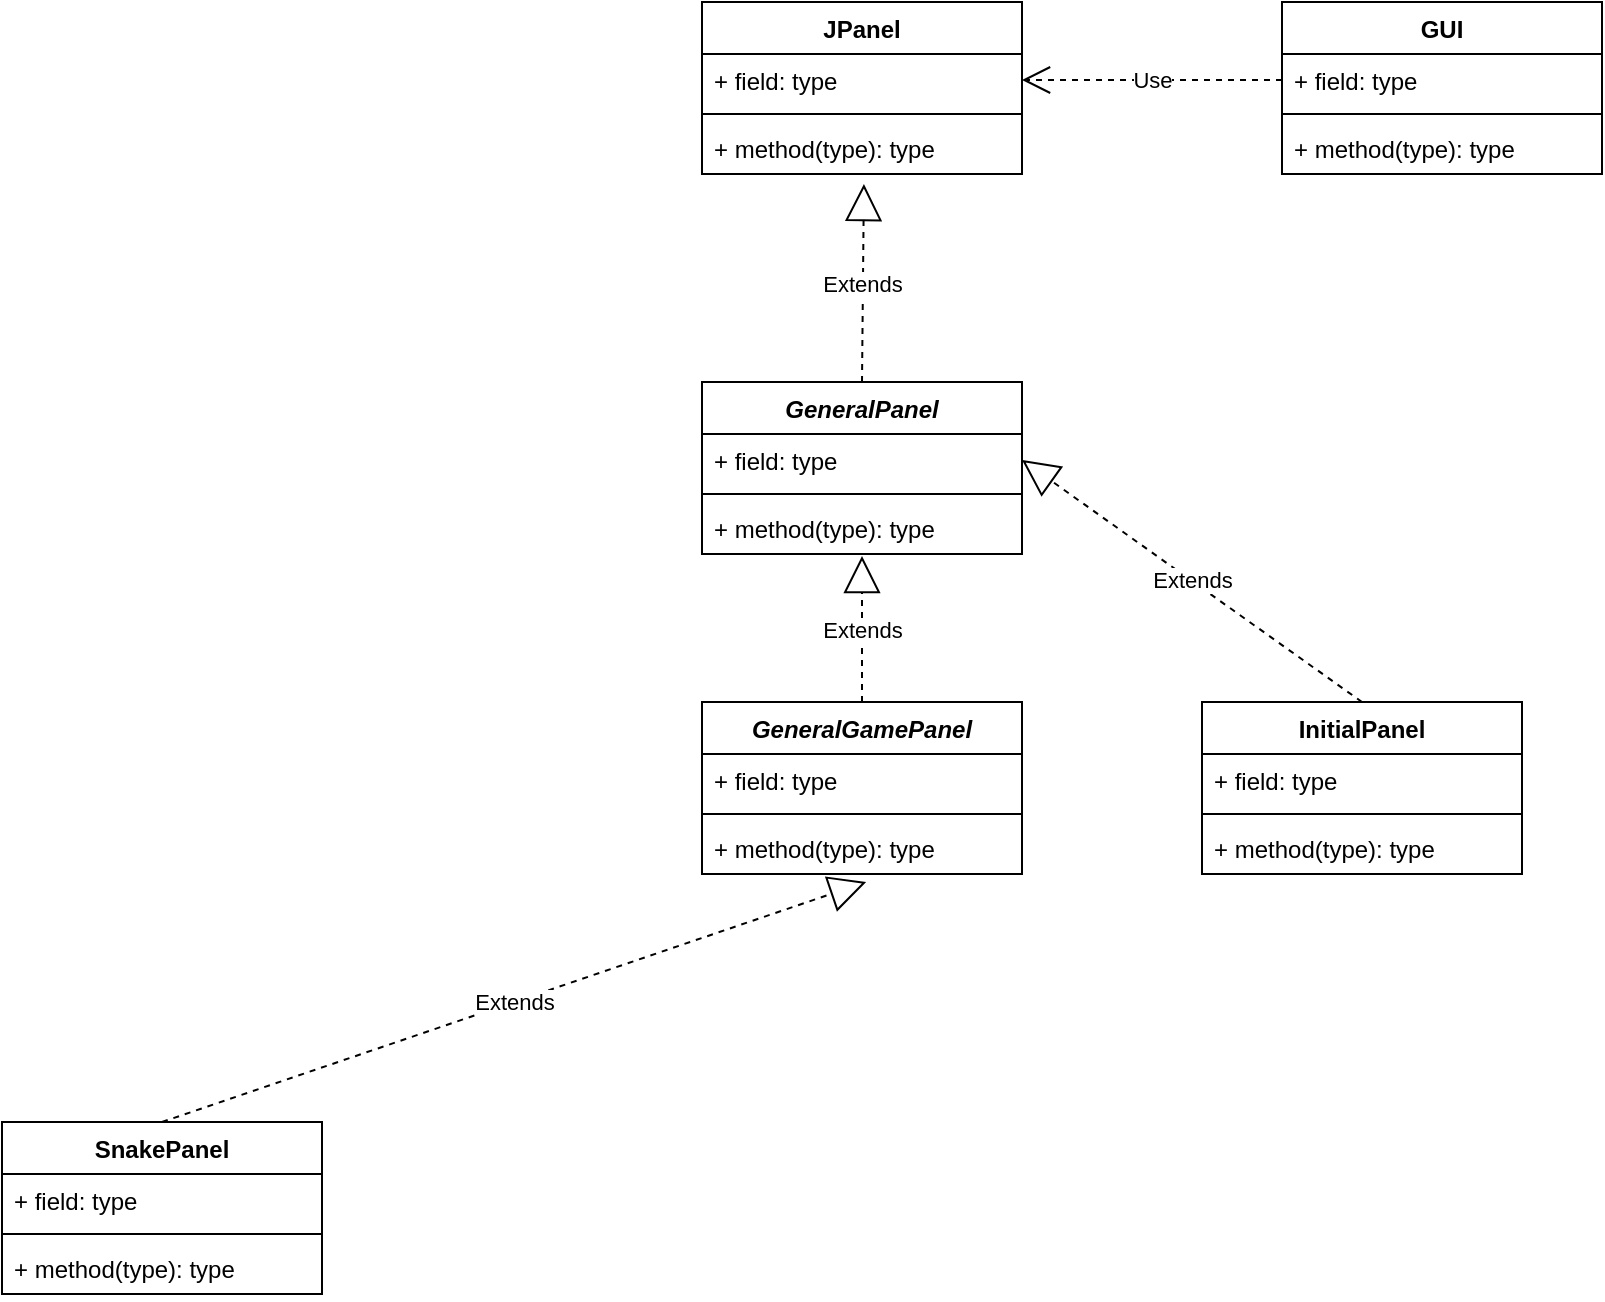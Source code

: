 <mxfile version="16.6.7" type="device"><diagram id="C5RBs43oDa-KdzZeNtuy" name="Page-1"><mxGraphModel dx="2249" dy="1923" grid="1" gridSize="10" guides="1" tooltips="1" connect="1" arrows="1" fold="1" page="1" pageScale="1" pageWidth="827" pageHeight="1169" math="0" shadow="0"><root><mxCell id="WIyWlLk6GJQsqaUBKTNV-0"/><mxCell id="WIyWlLk6GJQsqaUBKTNV-1" parent="WIyWlLk6GJQsqaUBKTNV-0"/><mxCell id="3GEESYKeOYTT3Odo7oRk-10" value="JPanel" style="swimlane;fontStyle=1;align=center;verticalAlign=top;childLayout=stackLayout;horizontal=1;startSize=26;horizontalStack=0;resizeParent=1;resizeParentMax=0;resizeLast=0;collapsible=1;marginBottom=0;" vertex="1" parent="WIyWlLk6GJQsqaUBKTNV-1"><mxGeometry x="30" y="-130" width="160" height="86" as="geometry"/></mxCell><mxCell id="3GEESYKeOYTT3Odo7oRk-11" value="+ field: type" style="text;strokeColor=none;fillColor=none;align=left;verticalAlign=top;spacingLeft=4;spacingRight=4;overflow=hidden;rotatable=0;points=[[0,0.5],[1,0.5]];portConstraint=eastwest;" vertex="1" parent="3GEESYKeOYTT3Odo7oRk-10"><mxGeometry y="26" width="160" height="26" as="geometry"/></mxCell><mxCell id="3GEESYKeOYTT3Odo7oRk-12" value="" style="line;strokeWidth=1;fillColor=none;align=left;verticalAlign=middle;spacingTop=-1;spacingLeft=3;spacingRight=3;rotatable=0;labelPosition=right;points=[];portConstraint=eastwest;" vertex="1" parent="3GEESYKeOYTT3Odo7oRk-10"><mxGeometry y="52" width="160" height="8" as="geometry"/></mxCell><mxCell id="3GEESYKeOYTT3Odo7oRk-13" value="+ method(type): type" style="text;strokeColor=none;fillColor=none;align=left;verticalAlign=top;spacingLeft=4;spacingRight=4;overflow=hidden;rotatable=0;points=[[0,0.5],[1,0.5]];portConstraint=eastwest;" vertex="1" parent="3GEESYKeOYTT3Odo7oRk-10"><mxGeometry y="60" width="160" height="26" as="geometry"/></mxCell><mxCell id="3GEESYKeOYTT3Odo7oRk-14" value="GUI" style="swimlane;fontStyle=1;align=center;verticalAlign=top;childLayout=stackLayout;horizontal=1;startSize=26;horizontalStack=0;resizeParent=1;resizeParentMax=0;resizeLast=0;collapsible=1;marginBottom=0;" vertex="1" parent="WIyWlLk6GJQsqaUBKTNV-1"><mxGeometry x="320" y="-130" width="160" height="86" as="geometry"/></mxCell><mxCell id="3GEESYKeOYTT3Odo7oRk-15" value="+ field: type" style="text;strokeColor=none;fillColor=none;align=left;verticalAlign=top;spacingLeft=4;spacingRight=4;overflow=hidden;rotatable=0;points=[[0,0.5],[1,0.5]];portConstraint=eastwest;" vertex="1" parent="3GEESYKeOYTT3Odo7oRk-14"><mxGeometry y="26" width="160" height="26" as="geometry"/></mxCell><mxCell id="3GEESYKeOYTT3Odo7oRk-16" value="" style="line;strokeWidth=1;fillColor=none;align=left;verticalAlign=middle;spacingTop=-1;spacingLeft=3;spacingRight=3;rotatable=0;labelPosition=right;points=[];portConstraint=eastwest;" vertex="1" parent="3GEESYKeOYTT3Odo7oRk-14"><mxGeometry y="52" width="160" height="8" as="geometry"/></mxCell><mxCell id="3GEESYKeOYTT3Odo7oRk-17" value="+ method(type): type" style="text;strokeColor=none;fillColor=none;align=left;verticalAlign=top;spacingLeft=4;spacingRight=4;overflow=hidden;rotatable=0;points=[[0,0.5],[1,0.5]];portConstraint=eastwest;" vertex="1" parent="3GEESYKeOYTT3Odo7oRk-14"><mxGeometry y="60" width="160" height="26" as="geometry"/></mxCell><mxCell id="3GEESYKeOYTT3Odo7oRk-24" value="SnakePanel" style="swimlane;fontStyle=1;align=center;verticalAlign=top;childLayout=stackLayout;horizontal=1;startSize=26;horizontalStack=0;resizeParent=1;resizeParentMax=0;resizeLast=0;collapsible=1;marginBottom=0;" vertex="1" parent="WIyWlLk6GJQsqaUBKTNV-1"><mxGeometry x="-320" y="430" width="160" height="86" as="geometry"/></mxCell><mxCell id="3GEESYKeOYTT3Odo7oRk-25" value="+ field: type" style="text;strokeColor=none;fillColor=none;align=left;verticalAlign=top;spacingLeft=4;spacingRight=4;overflow=hidden;rotatable=0;points=[[0,0.5],[1,0.5]];portConstraint=eastwest;" vertex="1" parent="3GEESYKeOYTT3Odo7oRk-24"><mxGeometry y="26" width="160" height="26" as="geometry"/></mxCell><mxCell id="3GEESYKeOYTT3Odo7oRk-26" value="" style="line;strokeWidth=1;fillColor=none;align=left;verticalAlign=middle;spacingTop=-1;spacingLeft=3;spacingRight=3;rotatable=0;labelPosition=right;points=[];portConstraint=eastwest;" vertex="1" parent="3GEESYKeOYTT3Odo7oRk-24"><mxGeometry y="52" width="160" height="8" as="geometry"/></mxCell><mxCell id="3GEESYKeOYTT3Odo7oRk-27" value="+ method(type): type" style="text;strokeColor=none;fillColor=none;align=left;verticalAlign=top;spacingLeft=4;spacingRight=4;overflow=hidden;rotatable=0;points=[[0,0.5],[1,0.5]];portConstraint=eastwest;" vertex="1" parent="3GEESYKeOYTT3Odo7oRk-24"><mxGeometry y="60" width="160" height="26" as="geometry"/></mxCell><mxCell id="3GEESYKeOYTT3Odo7oRk-28" value="GeneralPanel" style="swimlane;fontStyle=3;align=center;verticalAlign=top;childLayout=stackLayout;horizontal=1;startSize=26;horizontalStack=0;resizeParent=1;resizeParentMax=0;resizeLast=0;collapsible=1;marginBottom=0;" vertex="1" parent="WIyWlLk6GJQsqaUBKTNV-1"><mxGeometry x="30" y="60" width="160" height="86" as="geometry"/></mxCell><mxCell id="3GEESYKeOYTT3Odo7oRk-29" value="+ field: type" style="text;strokeColor=none;fillColor=none;align=left;verticalAlign=top;spacingLeft=4;spacingRight=4;overflow=hidden;rotatable=0;points=[[0,0.5],[1,0.5]];portConstraint=eastwest;" vertex="1" parent="3GEESYKeOYTT3Odo7oRk-28"><mxGeometry y="26" width="160" height="26" as="geometry"/></mxCell><mxCell id="3GEESYKeOYTT3Odo7oRk-30" value="" style="line;strokeWidth=1;fillColor=none;align=left;verticalAlign=middle;spacingTop=-1;spacingLeft=3;spacingRight=3;rotatable=0;labelPosition=right;points=[];portConstraint=eastwest;" vertex="1" parent="3GEESYKeOYTT3Odo7oRk-28"><mxGeometry y="52" width="160" height="8" as="geometry"/></mxCell><mxCell id="3GEESYKeOYTT3Odo7oRk-31" value="+ method(type): type" style="text;strokeColor=none;fillColor=none;align=left;verticalAlign=top;spacingLeft=4;spacingRight=4;overflow=hidden;rotatable=0;points=[[0,0.5],[1,0.5]];portConstraint=eastwest;" vertex="1" parent="3GEESYKeOYTT3Odo7oRk-28"><mxGeometry y="60" width="160" height="26" as="geometry"/></mxCell><mxCell id="3GEESYKeOYTT3Odo7oRk-32" value="InitialPanel" style="swimlane;fontStyle=1;align=center;verticalAlign=top;childLayout=stackLayout;horizontal=1;startSize=26;horizontalStack=0;resizeParent=1;resizeParentMax=0;resizeLast=0;collapsible=1;marginBottom=0;" vertex="1" parent="WIyWlLk6GJQsqaUBKTNV-1"><mxGeometry x="280" y="220" width="160" height="86" as="geometry"/></mxCell><mxCell id="3GEESYKeOYTT3Odo7oRk-33" value="+ field: type" style="text;strokeColor=none;fillColor=none;align=left;verticalAlign=top;spacingLeft=4;spacingRight=4;overflow=hidden;rotatable=0;points=[[0,0.5],[1,0.5]];portConstraint=eastwest;" vertex="1" parent="3GEESYKeOYTT3Odo7oRk-32"><mxGeometry y="26" width="160" height="26" as="geometry"/></mxCell><mxCell id="3GEESYKeOYTT3Odo7oRk-34" value="" style="line;strokeWidth=1;fillColor=none;align=left;verticalAlign=middle;spacingTop=-1;spacingLeft=3;spacingRight=3;rotatable=0;labelPosition=right;points=[];portConstraint=eastwest;" vertex="1" parent="3GEESYKeOYTT3Odo7oRk-32"><mxGeometry y="52" width="160" height="8" as="geometry"/></mxCell><mxCell id="3GEESYKeOYTT3Odo7oRk-35" value="+ method(type): type" style="text;strokeColor=none;fillColor=none;align=left;verticalAlign=top;spacingLeft=4;spacingRight=4;overflow=hidden;rotatable=0;points=[[0,0.5],[1,0.5]];portConstraint=eastwest;" vertex="1" parent="3GEESYKeOYTT3Odo7oRk-32"><mxGeometry y="60" width="160" height="26" as="geometry"/></mxCell><mxCell id="3GEESYKeOYTT3Odo7oRk-36" value="GeneralGamePanel" style="swimlane;fontStyle=3;align=center;verticalAlign=top;childLayout=stackLayout;horizontal=1;startSize=26;horizontalStack=0;resizeParent=1;resizeParentMax=0;resizeLast=0;collapsible=1;marginBottom=0;" vertex="1" parent="WIyWlLk6GJQsqaUBKTNV-1"><mxGeometry x="30" y="220" width="160" height="86" as="geometry"/></mxCell><mxCell id="3GEESYKeOYTT3Odo7oRk-37" value="+ field: type" style="text;strokeColor=none;fillColor=none;align=left;verticalAlign=top;spacingLeft=4;spacingRight=4;overflow=hidden;rotatable=0;points=[[0,0.5],[1,0.5]];portConstraint=eastwest;" vertex="1" parent="3GEESYKeOYTT3Odo7oRk-36"><mxGeometry y="26" width="160" height="26" as="geometry"/></mxCell><mxCell id="3GEESYKeOYTT3Odo7oRk-38" value="" style="line;strokeWidth=1;fillColor=none;align=left;verticalAlign=middle;spacingTop=-1;spacingLeft=3;spacingRight=3;rotatable=0;labelPosition=right;points=[];portConstraint=eastwest;" vertex="1" parent="3GEESYKeOYTT3Odo7oRk-36"><mxGeometry y="52" width="160" height="8" as="geometry"/></mxCell><mxCell id="3GEESYKeOYTT3Odo7oRk-39" value="+ method(type): type" style="text;strokeColor=none;fillColor=none;align=left;verticalAlign=top;spacingLeft=4;spacingRight=4;overflow=hidden;rotatable=0;points=[[0,0.5],[1,0.5]];portConstraint=eastwest;" vertex="1" parent="3GEESYKeOYTT3Odo7oRk-36"><mxGeometry y="60" width="160" height="26" as="geometry"/></mxCell><mxCell id="3GEESYKeOYTT3Odo7oRk-40" value="Extends" style="endArrow=block;endSize=16;endFill=0;html=1;rounded=0;dashed=1;entryX=0.506;entryY=1.192;entryDx=0;entryDy=0;entryPerimeter=0;exitX=0.5;exitY=0;exitDx=0;exitDy=0;" edge="1" parent="WIyWlLk6GJQsqaUBKTNV-1" source="3GEESYKeOYTT3Odo7oRk-28" target="3GEESYKeOYTT3Odo7oRk-13"><mxGeometry width="160" relative="1" as="geometry"><mxPoint x="380" y="130" as="sourcePoint"/><mxPoint x="540" y="130" as="targetPoint"/></mxGeometry></mxCell><mxCell id="3GEESYKeOYTT3Odo7oRk-41" value="Extends" style="endArrow=block;endSize=16;endFill=0;html=1;rounded=0;dashed=1;entryX=0.5;entryY=1.038;entryDx=0;entryDy=0;entryPerimeter=0;exitX=0.5;exitY=0;exitDx=0;exitDy=0;" edge="1" parent="WIyWlLk6GJQsqaUBKTNV-1" source="3GEESYKeOYTT3Odo7oRk-36" target="3GEESYKeOYTT3Odo7oRk-31"><mxGeometry width="160" relative="1" as="geometry"><mxPoint x="120" y="70" as="sourcePoint"/><mxPoint x="120.96" y="-29.008" as="targetPoint"/></mxGeometry></mxCell><mxCell id="3GEESYKeOYTT3Odo7oRk-42" value="Extends" style="endArrow=block;endSize=16;endFill=0;html=1;rounded=0;dashed=1;entryX=1;entryY=0.5;entryDx=0;entryDy=0;exitX=0.5;exitY=0;exitDx=0;exitDy=0;" edge="1" parent="WIyWlLk6GJQsqaUBKTNV-1" source="3GEESYKeOYTT3Odo7oRk-32" target="3GEESYKeOYTT3Odo7oRk-29"><mxGeometry width="160" relative="1" as="geometry"><mxPoint x="120" y="230" as="sourcePoint"/><mxPoint x="120" y="156.988" as="targetPoint"/></mxGeometry></mxCell><mxCell id="3GEESYKeOYTT3Odo7oRk-43" value="Extends" style="endArrow=block;endSize=16;endFill=0;html=1;rounded=0;dashed=1;entryX=0.513;entryY=1.154;entryDx=0;entryDy=0;exitX=0.5;exitY=0;exitDx=0;exitDy=0;entryPerimeter=0;" edge="1" parent="WIyWlLk6GJQsqaUBKTNV-1" source="3GEESYKeOYTT3Odo7oRk-24" target="3GEESYKeOYTT3Odo7oRk-39"><mxGeometry width="160" relative="1" as="geometry"><mxPoint x="360" y="230" as="sourcePoint"/><mxPoint x="200" y="109" as="targetPoint"/></mxGeometry></mxCell><mxCell id="3GEESYKeOYTT3Odo7oRk-50" value="Use" style="endArrow=open;endSize=12;dashed=1;html=1;rounded=0;exitX=0;exitY=0.5;exitDx=0;exitDy=0;entryX=1;entryY=0.5;entryDx=0;entryDy=0;" edge="1" parent="WIyWlLk6GJQsqaUBKTNV-1" source="3GEESYKeOYTT3Odo7oRk-15" target="3GEESYKeOYTT3Odo7oRk-11"><mxGeometry width="160" relative="1" as="geometry"><mxPoint x="190" y="180" as="sourcePoint"/><mxPoint x="350" y="180" as="targetPoint"/></mxGeometry></mxCell></root></mxGraphModel></diagram></mxfile>